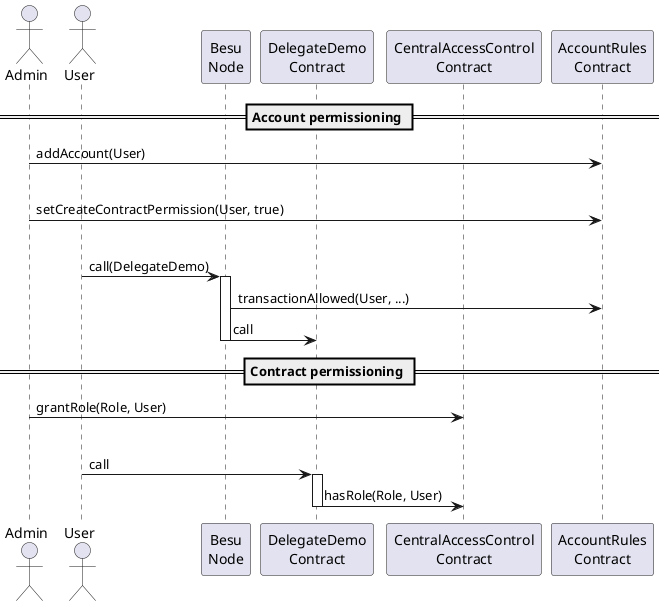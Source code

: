 @startuml

actor Admin
actor User
participant Besu as "Besu\nNode"
participant DelegateDemo as "DelegateDemo\nContract"
participant CentralAccessControl as "CentralAccessControl\nContract"
participant AccountRules as "AccountRules\nContract"

== Account permissioning ==

Admin -> AccountRules : addAccount(User)
|||
Admin -> AccountRules : setCreateContractPermission(User, true)
|||
User -> Besu : call(DelegateDemo)
activate Besu
Besu -> AccountRules : transactionAllowed(User, ...)
Besu -> DelegateDemo : call
deactivate Besu
== Contract permissioning ==

Admin -> CentralAccessControl : grantRole(Role, User)
|||
User -> DelegateDemo : call
activate DelegateDemo
DelegateDemo -> CentralAccessControl : hasRole(Role, User)
deactivate DelegateDemo
@enduml
